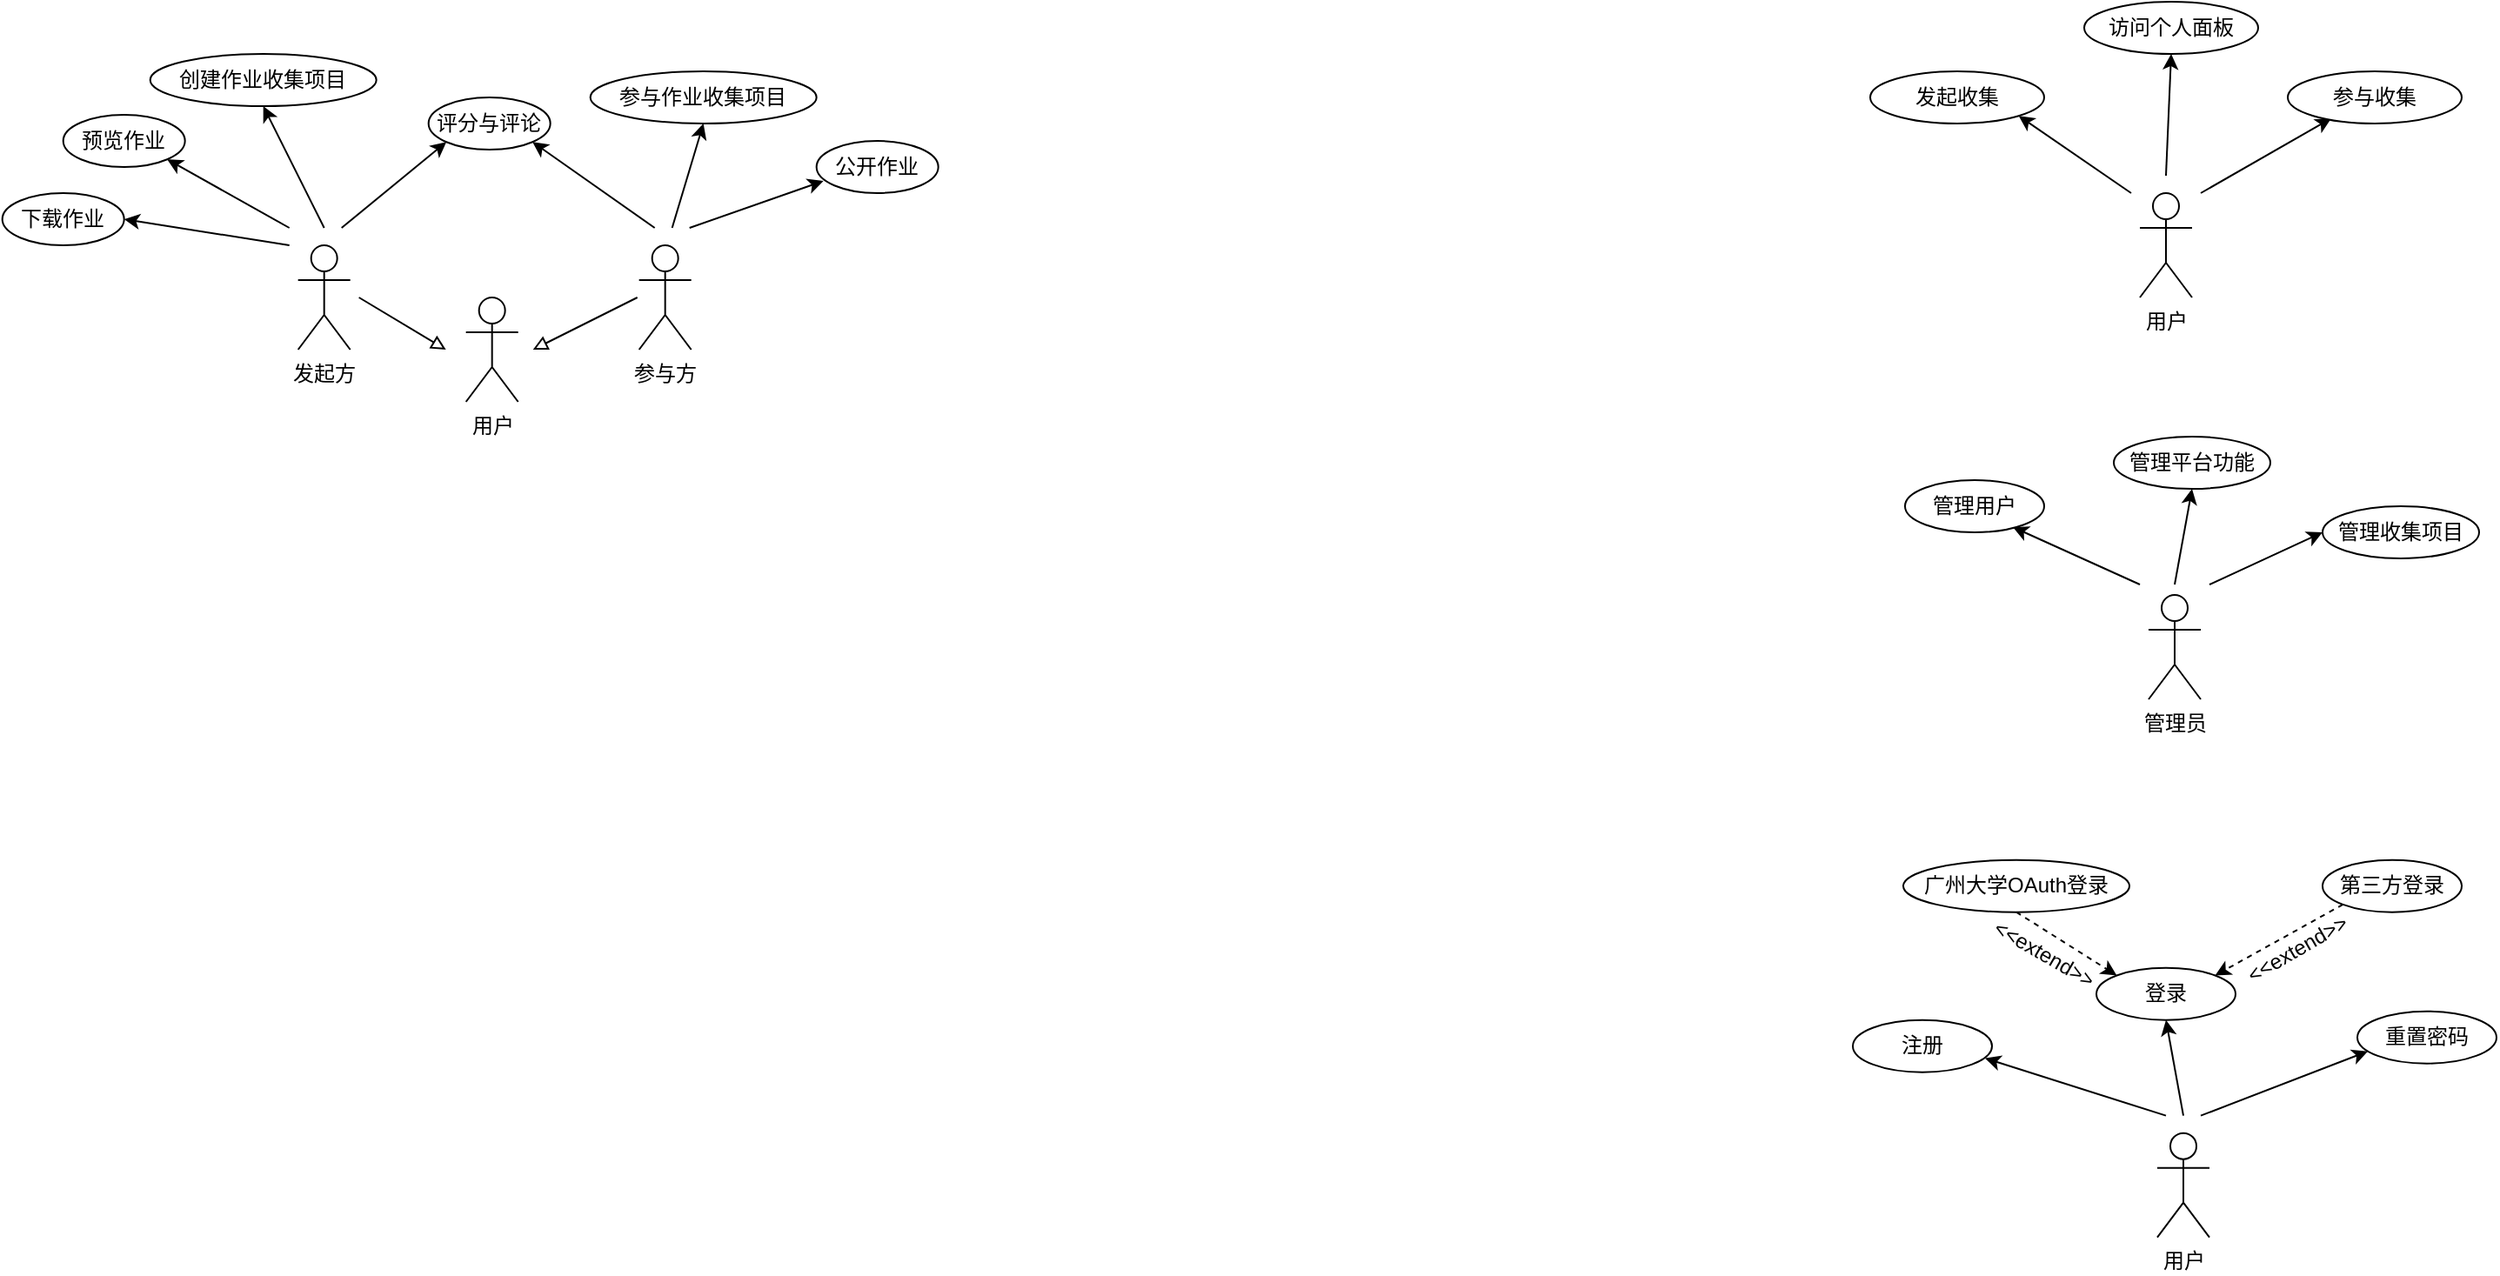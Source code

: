 <mxfile version="12.1.0" type="device" pages="1"><diagram id="WMdqOIAfoDG7tJgj_Yk1" name="用例"><mxGraphModel dx="2249" dy="832" grid="1" gridSize="10" guides="1" tooltips="1" connect="1" arrows="1" fold="1" page="1" pageScale="1" pageWidth="827" pageHeight="1169" background="none" math="0" shadow="0"><root><mxCell id="_YkGg86lz64b4BUzdBZd-0"/><mxCell id="_YkGg86lz64b4BUzdBZd-1" parent="_YkGg86lz64b4BUzdBZd-0"/><mxCell id="upp45PB5wqCNoxdn-rkB-0" style="rounded=0;orthogonalLoop=1;jettySize=auto;html=1;entryX=0.5;entryY=1;entryDx=0;entryDy=0;" edge="1" parent="_YkGg86lz64b4BUzdBZd-1" target="upp45PB5wqCNoxdn-rkB-4"><mxGeometry relative="1" as="geometry"><mxPoint x="565" y="375" as="sourcePoint"/></mxGeometry></mxCell><mxCell id="upp45PB5wqCNoxdn-rkB-1" value="管理员" style="shape=umlActor;verticalLabelPosition=bottom;labelBackgroundColor=#ffffff;verticalAlign=top;html=1;" vertex="1" parent="_YkGg86lz64b4BUzdBZd-1"><mxGeometry x="550" y="381" width="30" height="60" as="geometry"/></mxCell><mxCell id="upp45PB5wqCNoxdn-rkB-2" value="管理用户" style="ellipse;whiteSpace=wrap;html=1;" vertex="1" parent="_YkGg86lz64b4BUzdBZd-1"><mxGeometry x="410" y="315" width="80" height="30" as="geometry"/></mxCell><mxCell id="upp45PB5wqCNoxdn-rkB-3" value="" style="endArrow=classic;html=1;entryX=0.775;entryY=0.9;entryDx=0;entryDy=0;entryPerimeter=0;" edge="1" parent="_YkGg86lz64b4BUzdBZd-1" target="upp45PB5wqCNoxdn-rkB-2"><mxGeometry width="50" height="50" relative="1" as="geometry"><mxPoint x="545" y="375" as="sourcePoint"/><mxPoint x="665" y="270" as="targetPoint"/></mxGeometry></mxCell><mxCell id="upp45PB5wqCNoxdn-rkB-4" value="管理平台功能" style="ellipse;whiteSpace=wrap;html=1;" vertex="1" parent="_YkGg86lz64b4BUzdBZd-1"><mxGeometry x="530" y="290" width="90" height="30" as="geometry"/></mxCell><mxCell id="upp45PB5wqCNoxdn-rkB-5" value="管理收集项目" style="ellipse;whiteSpace=wrap;html=1;" vertex="1" parent="_YkGg86lz64b4BUzdBZd-1"><mxGeometry x="650" y="330" width="90" height="30" as="geometry"/></mxCell><mxCell id="upp45PB5wqCNoxdn-rkB-6" value="" style="endArrow=classic;html=1;entryX=0;entryY=0.5;entryDx=0;entryDy=0;" edge="1" parent="_YkGg86lz64b4BUzdBZd-1" target="upp45PB5wqCNoxdn-rkB-5"><mxGeometry width="50" height="50" relative="1" as="geometry"><mxPoint x="585" y="375" as="sourcePoint"/><mxPoint x="665" y="345" as="targetPoint"/></mxGeometry></mxCell><mxCell id="upp45PB5wqCNoxdn-rkB-7" value="用户" style="shape=umlActor;verticalLabelPosition=bottom;labelBackgroundColor=#ffffff;verticalAlign=top;html=1;" vertex="1" parent="_YkGg86lz64b4BUzdBZd-1"><mxGeometry x="545" y="150" width="30" height="60" as="geometry"/></mxCell><mxCell id="upp45PB5wqCNoxdn-rkB-8" value="" style="endArrow=classic;html=1;entryX=1;entryY=1;entryDx=0;entryDy=0;" edge="1" parent="_YkGg86lz64b4BUzdBZd-1" target="upp45PB5wqCNoxdn-rkB-10"><mxGeometry width="50" height="50" relative="1" as="geometry"><mxPoint x="540" y="150" as="sourcePoint"/><mxPoint x="505" y="-24" as="targetPoint"/></mxGeometry></mxCell><mxCell id="upp45PB5wqCNoxdn-rkB-9" value="" style="endArrow=classic;html=1;entryX=0.25;entryY=0.9;entryDx=0;entryDy=0;entryPerimeter=0;" edge="1" parent="_YkGg86lz64b4BUzdBZd-1" target="upp45PB5wqCNoxdn-rkB-11"><mxGeometry width="50" height="50" relative="1" as="geometry"><mxPoint x="580" y="150" as="sourcePoint"/><mxPoint x="645" y="-24" as="targetPoint"/></mxGeometry></mxCell><mxCell id="upp45PB5wqCNoxdn-rkB-10" value="发起收集" style="ellipse;whiteSpace=wrap;html=1;" vertex="1" parent="_YkGg86lz64b4BUzdBZd-1"><mxGeometry x="390" y="80" width="100" height="30" as="geometry"/></mxCell><mxCell id="upp45PB5wqCNoxdn-rkB-11" value="参与收集" style="ellipse;whiteSpace=wrap;html=1;" vertex="1" parent="_YkGg86lz64b4BUzdBZd-1"><mxGeometry x="630" y="80" width="100" height="30" as="geometry"/></mxCell><mxCell id="upp45PB5wqCNoxdn-rkB-12" value="访问个人面板" style="ellipse;whiteSpace=wrap;html=1;" vertex="1" parent="_YkGg86lz64b4BUzdBZd-1"><mxGeometry x="513" y="40" width="100" height="30" as="geometry"/></mxCell><mxCell id="upp45PB5wqCNoxdn-rkB-13" value="" style="endArrow=classic;html=1;entryX=0.5;entryY=1;entryDx=0;entryDy=0;" edge="1" parent="_YkGg86lz64b4BUzdBZd-1" target="upp45PB5wqCNoxdn-rkB-12"><mxGeometry width="50" height="50" relative="1" as="geometry"><mxPoint x="560" y="140" as="sourcePoint"/><mxPoint x="590" y="80" as="targetPoint"/></mxGeometry></mxCell><mxCell id="upp45PB5wqCNoxdn-rkB-14" value="用户" style="shape=umlActor;verticalLabelPosition=bottom;labelBackgroundColor=#ffffff;verticalAlign=top;html=1;" vertex="1" parent="_YkGg86lz64b4BUzdBZd-1"><mxGeometry x="555" y="690.333" width="30" height="60" as="geometry"/></mxCell><mxCell id="upp45PB5wqCNoxdn-rkB-15" value="登录" style="ellipse;whiteSpace=wrap;html=1;" vertex="1" parent="_YkGg86lz64b4BUzdBZd-1"><mxGeometry x="520" y="595.333" width="80" height="30" as="geometry"/></mxCell><mxCell id="upp45PB5wqCNoxdn-rkB-16" value="重置密码" style="ellipse;whiteSpace=wrap;html=1;" vertex="1" parent="_YkGg86lz64b4BUzdBZd-1"><mxGeometry x="670" y="620.333" width="80" height="30" as="geometry"/></mxCell><mxCell id="upp45PB5wqCNoxdn-rkB-17" value="广州大学OAuth登录" style="ellipse;whiteSpace=wrap;html=1;" vertex="1" parent="_YkGg86lz64b4BUzdBZd-1"><mxGeometry x="409" y="533.333" width="130" height="30" as="geometry"/></mxCell><mxCell id="upp45PB5wqCNoxdn-rkB-18" style="rounded=0;orthogonalLoop=1;jettySize=auto;html=1;exitX=0;exitY=1;exitDx=0;exitDy=0;entryX=1;entryY=0;entryDx=0;entryDy=0;dashed=1;" edge="1" parent="_YkGg86lz64b4BUzdBZd-1" source="upp45PB5wqCNoxdn-rkB-19" target="upp45PB5wqCNoxdn-rkB-15"><mxGeometry relative="1" as="geometry"/></mxCell><mxCell id="upp45PB5wqCNoxdn-rkB-19" value="第三方登录" style="ellipse;whiteSpace=wrap;html=1;" vertex="1" parent="_YkGg86lz64b4BUzdBZd-1"><mxGeometry x="650" y="533.333" width="80" height="30" as="geometry"/></mxCell><mxCell id="upp45PB5wqCNoxdn-rkB-20" value="" style="endArrow=classic;html=1;entryX=0.5;entryY=1;entryDx=0;entryDy=0;" edge="1" parent="_YkGg86lz64b4BUzdBZd-1" target="upp45PB5wqCNoxdn-rkB-15"><mxGeometry width="50" height="50" relative="1" as="geometry"><mxPoint x="570" y="680.333" as="sourcePoint"/><mxPoint x="360" y="570.333" as="targetPoint"/></mxGeometry></mxCell><mxCell id="upp45PB5wqCNoxdn-rkB-21" value="" style="endArrow=classic;html=1;entryX=0.075;entryY=0.767;entryDx=0;entryDy=0;entryPerimeter=0;" edge="1" parent="_YkGg86lz64b4BUzdBZd-1" target="upp45PB5wqCNoxdn-rkB-16"><mxGeometry width="50" height="50" relative="1" as="geometry"><mxPoint x="580" y="680.333" as="sourcePoint"/><mxPoint x="410" y="660.333" as="targetPoint"/></mxGeometry></mxCell><mxCell id="upp45PB5wqCNoxdn-rkB-22" value="" style="endArrow=classic;html=1;entryX=0;entryY=0;entryDx=0;entryDy=0;exitX=0.5;exitY=1;exitDx=0;exitDy=0;dashed=1;" edge="1" parent="_YkGg86lz64b4BUzdBZd-1" source="upp45PB5wqCNoxdn-rkB-17" target="upp45PB5wqCNoxdn-rkB-15"><mxGeometry width="50" height="50" relative="1" as="geometry"><mxPoint x="380" y="530.333" as="sourcePoint"/><mxPoint x="420" y="500.333" as="targetPoint"/></mxGeometry></mxCell><mxCell id="upp45PB5wqCNoxdn-rkB-23" value="" style="endArrow=classic;html=1;entryX=0.95;entryY=0.733;entryDx=0;entryDy=0;entryPerimeter=0;" edge="1" parent="_YkGg86lz64b4BUzdBZd-1" target="upp45PB5wqCNoxdn-rkB-24"><mxGeometry width="50" height="50" relative="1" as="geometry"><mxPoint x="560" y="680.333" as="sourcePoint"/><mxPoint x="410" y="670.333" as="targetPoint"/></mxGeometry></mxCell><mxCell id="upp45PB5wqCNoxdn-rkB-24" value="注册" style="ellipse;whiteSpace=wrap;html=1;" vertex="1" parent="_YkGg86lz64b4BUzdBZd-1"><mxGeometry x="380" y="625.333" width="80" height="30" as="geometry"/></mxCell><mxCell id="upp45PB5wqCNoxdn-rkB-25" value="&amp;lt;&amp;lt;extend&amp;gt;&amp;gt;" style="text;html=1;resizable=0;points=[];autosize=1;align=center;verticalAlign=top;spacingTop=-4;rotation=30;" vertex="1" parent="_YkGg86lz64b4BUzdBZd-1"><mxGeometry x="449" y="577.333" width="80" height="20" as="geometry"/></mxCell><mxCell id="upp45PB5wqCNoxdn-rkB-26" value="&amp;lt;&amp;lt;extend&amp;gt;&amp;gt;" style="text;html=1;resizable=0;points=[];autosize=1;align=center;verticalAlign=top;spacingTop=-4;rotation=-30;" vertex="1" parent="_YkGg86lz64b4BUzdBZd-1"><mxGeometry x="595" y="575.333" width="80" height="20" as="geometry"/></mxCell><mxCell id="upp45PB5wqCNoxdn-rkB-27" style="rounded=0;orthogonalLoop=1;jettySize=auto;html=1;entryX=0;entryY=1;entryDx=0;entryDy=0;" edge="1" parent="_YkGg86lz64b4BUzdBZd-1" target="upp45PB5wqCNoxdn-rkB-38"><mxGeometry relative="1" as="geometry"><mxPoint x="-488.667" y="170" as="sourcePoint"/></mxGeometry></mxCell><mxCell id="upp45PB5wqCNoxdn-rkB-28" style="edgeStyle=none;rounded=0;orthogonalLoop=1;jettySize=auto;html=1;entryX=0.5;entryY=1;entryDx=0;entryDy=0;" edge="1" parent="_YkGg86lz64b4BUzdBZd-1" target="upp45PB5wqCNoxdn-rkB-36"><mxGeometry relative="1" as="geometry"><mxPoint x="-498.667" y="170" as="sourcePoint"/></mxGeometry></mxCell><mxCell id="upp45PB5wqCNoxdn-rkB-29" style="edgeStyle=none;rounded=0;orthogonalLoop=1;jettySize=auto;html=1;entryX=1;entryY=1;entryDx=0;entryDy=0;" edge="1" parent="_YkGg86lz64b4BUzdBZd-1" target="upp45PB5wqCNoxdn-rkB-39"><mxGeometry relative="1" as="geometry"><mxPoint x="-518.667" y="170" as="sourcePoint"/></mxGeometry></mxCell><mxCell id="upp45PB5wqCNoxdn-rkB-30" style="edgeStyle=none;rounded=0;orthogonalLoop=1;jettySize=auto;html=1;entryX=1;entryY=0.5;entryDx=0;entryDy=0;" edge="1" parent="_YkGg86lz64b4BUzdBZd-1" target="upp45PB5wqCNoxdn-rkB-40"><mxGeometry relative="1" as="geometry"><mxPoint x="-518.667" y="180" as="sourcePoint"/></mxGeometry></mxCell><mxCell id="upp45PB5wqCNoxdn-rkB-31" value="发起方" style="shape=umlActor;verticalLabelPosition=bottom;labelBackgroundColor=#ffffff;verticalAlign=top;html=1;" vertex="1" parent="_YkGg86lz64b4BUzdBZd-1"><mxGeometry x="-513.667" y="180" width="30" height="60" as="geometry"/></mxCell><mxCell id="upp45PB5wqCNoxdn-rkB-32" style="edgeStyle=none;rounded=0;orthogonalLoop=1;jettySize=auto;html=1;entryX=1;entryY=1;entryDx=0;entryDy=0;" edge="1" parent="_YkGg86lz64b4BUzdBZd-1" target="upp45PB5wqCNoxdn-rkB-38"><mxGeometry relative="1" as="geometry"><mxPoint x="-308.667" y="170" as="sourcePoint"/></mxGeometry></mxCell><mxCell id="upp45PB5wqCNoxdn-rkB-33" style="edgeStyle=none;rounded=0;orthogonalLoop=1;jettySize=auto;html=1;entryX=0.5;entryY=1;entryDx=0;entryDy=0;" edge="1" parent="_YkGg86lz64b4BUzdBZd-1" target="upp45PB5wqCNoxdn-rkB-37"><mxGeometry relative="1" as="geometry"><mxPoint x="-298.667" y="170" as="sourcePoint"/></mxGeometry></mxCell><mxCell id="upp45PB5wqCNoxdn-rkB-34" style="edgeStyle=none;rounded=0;orthogonalLoop=1;jettySize=auto;html=1;entryX=0.057;entryY=0.767;entryDx=0;entryDy=0;entryPerimeter=0;" edge="1" parent="_YkGg86lz64b4BUzdBZd-1" target="upp45PB5wqCNoxdn-rkB-41"><mxGeometry relative="1" as="geometry"><mxPoint x="-288.667" y="170" as="sourcePoint"/></mxGeometry></mxCell><mxCell id="upp45PB5wqCNoxdn-rkB-35" value="参与方" style="shape=umlActor;verticalLabelPosition=bottom;labelBackgroundColor=#ffffff;verticalAlign=top;html=1;" vertex="1" parent="_YkGg86lz64b4BUzdBZd-1"><mxGeometry x="-317.667" y="180" width="30" height="60" as="geometry"/></mxCell><mxCell id="upp45PB5wqCNoxdn-rkB-36" value="创建作业收集项目" style="ellipse;whiteSpace=wrap;html=1;" vertex="1" parent="_YkGg86lz64b4BUzdBZd-1"><mxGeometry x="-598.667" y="70" width="130" height="30" as="geometry"/></mxCell><mxCell id="upp45PB5wqCNoxdn-rkB-37" value="参与作业收集项目" style="ellipse;whiteSpace=wrap;html=1;" vertex="1" parent="_YkGg86lz64b4BUzdBZd-1"><mxGeometry x="-345.667" y="80" width="130" height="30" as="geometry"/></mxCell><mxCell id="upp45PB5wqCNoxdn-rkB-38" value="评分与评论" style="ellipse;whiteSpace=wrap;html=1;" vertex="1" parent="_YkGg86lz64b4BUzdBZd-1"><mxGeometry x="-438.667" y="95" width="70" height="30" as="geometry"/></mxCell><mxCell id="upp45PB5wqCNoxdn-rkB-39" value="预览作业" style="ellipse;whiteSpace=wrap;html=1;" vertex="1" parent="_YkGg86lz64b4BUzdBZd-1"><mxGeometry x="-648.667" y="105" width="70" height="30" as="geometry"/></mxCell><mxCell id="upp45PB5wqCNoxdn-rkB-40" value="下载作业" style="ellipse;whiteSpace=wrap;html=1;" vertex="1" parent="_YkGg86lz64b4BUzdBZd-1"><mxGeometry x="-683.667" y="150" width="70" height="30" as="geometry"/></mxCell><mxCell id="upp45PB5wqCNoxdn-rkB-41" value="公开作业" style="ellipse;whiteSpace=wrap;html=1;" vertex="1" parent="_YkGg86lz64b4BUzdBZd-1"><mxGeometry x="-215.667" y="120" width="70" height="30" as="geometry"/></mxCell><mxCell id="upp45PB5wqCNoxdn-rkB-42" value="用户" style="shape=umlActor;verticalLabelPosition=bottom;labelBackgroundColor=#ffffff;verticalAlign=top;html=1;outlineConnect=0;" vertex="1" parent="_YkGg86lz64b4BUzdBZd-1"><mxGeometry x="-417.167" y="210" width="30" height="60" as="geometry"/></mxCell><mxCell id="upp45PB5wqCNoxdn-rkB-43" value="" style="endArrow=block;html=1;endFill=0;" edge="1" parent="_YkGg86lz64b4BUzdBZd-1"><mxGeometry width="50" height="50" relative="1" as="geometry"><mxPoint x="-478.667" y="210" as="sourcePoint"/><mxPoint x="-428.667" y="240" as="targetPoint"/></mxGeometry></mxCell><mxCell id="upp45PB5wqCNoxdn-rkB-44" value="" style="endArrow=block;html=1;endFill=0;" edge="1" parent="_YkGg86lz64b4BUzdBZd-1"><mxGeometry width="50" height="50" relative="1" as="geometry"><mxPoint x="-318.667" y="210" as="sourcePoint"/><mxPoint x="-378.667" y="240" as="targetPoint"/></mxGeometry></mxCell></root></mxGraphModel></diagram></mxfile>